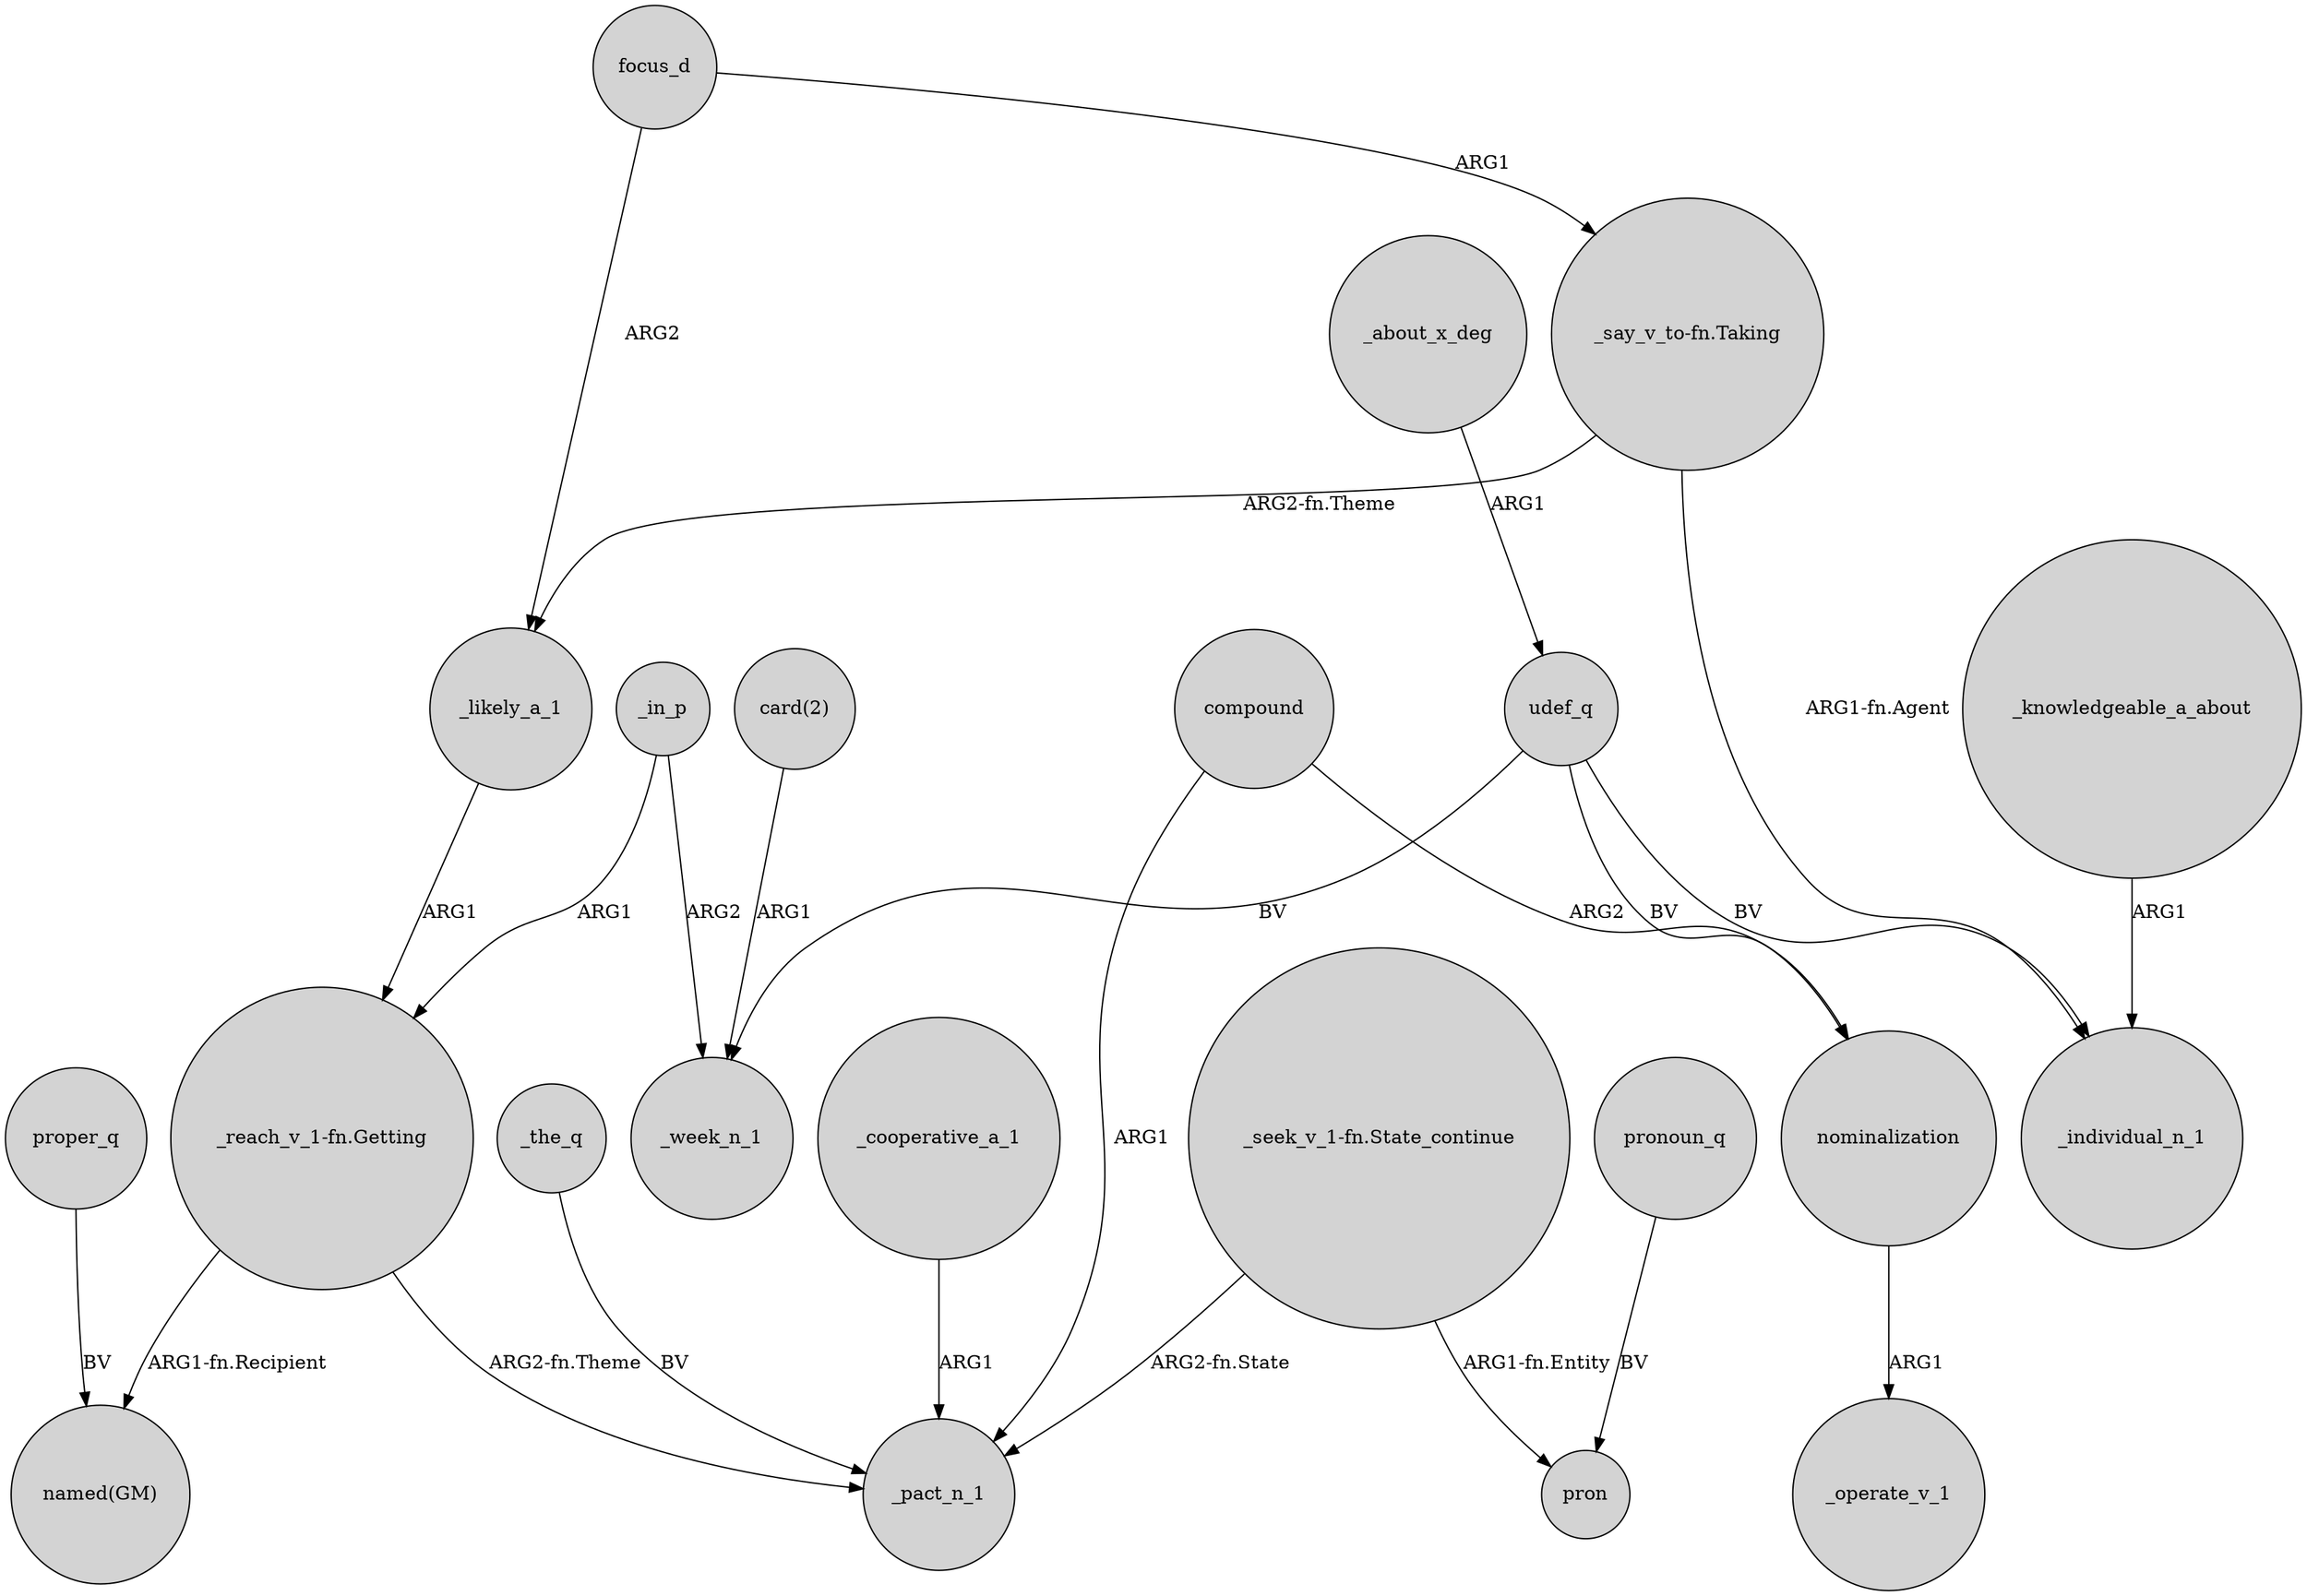 digraph {
	node [shape=circle style=filled]
	focus_d -> "_say_v_to-fn.Taking" [label=ARG1]
	focus_d -> _likely_a_1 [label=ARG2]
	udef_q -> nominalization [label=BV]
	nominalization -> _operate_v_1 [label=ARG1]
	proper_q -> "named(GM)" [label=BV]
	"_say_v_to-fn.Taking" -> _likely_a_1 [label="ARG2-fn.Theme"]
	_in_p -> "_reach_v_1-fn.Getting" [label=ARG1]
	_the_q -> _pact_n_1 [label=BV]
	compound -> nominalization [label=ARG2]
	_about_x_deg -> udef_q [label=ARG1]
	pronoun_q -> pron [label=BV]
	udef_q -> _week_n_1 [label=BV]
	udef_q -> _individual_n_1 [label=BV]
	_likely_a_1 -> "_reach_v_1-fn.Getting" [label=ARG1]
	compound -> _pact_n_1 [label=ARG1]
	"_reach_v_1-fn.Getting" -> _pact_n_1 [label="ARG2-fn.Theme"]
	_in_p -> _week_n_1 [label=ARG2]
	"_reach_v_1-fn.Getting" -> "named(GM)" [label="ARG1-fn.Recipient"]
	_cooperative_a_1 -> _pact_n_1 [label=ARG1]
	"_seek_v_1-fn.State_continue" -> _pact_n_1 [label="ARG2-fn.State"]
	"_seek_v_1-fn.State_continue" -> pron [label="ARG1-fn.Entity"]
	_knowledgeable_a_about -> _individual_n_1 [label=ARG1]
	"_say_v_to-fn.Taking" -> _individual_n_1 [label="ARG1-fn.Agent"]
	"card(2)" -> _week_n_1 [label=ARG1]
}
